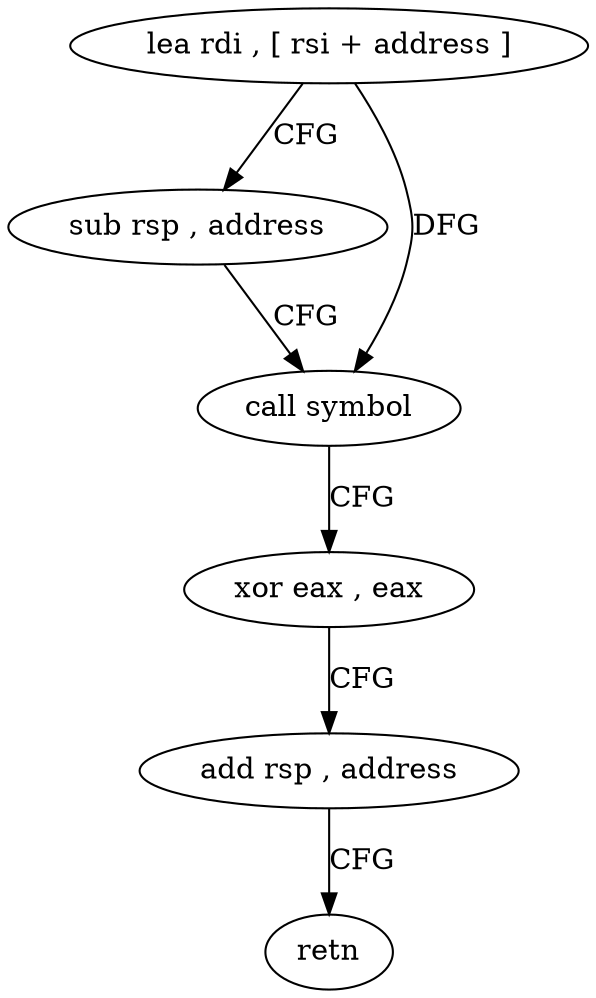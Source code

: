 digraph "func" {
"4325568" [label = "lea rdi , [ rsi + address ]" ]
"4325572" [label = "sub rsp , address" ]
"4325576" [label = "call symbol" ]
"4325581" [label = "xor eax , eax" ]
"4325583" [label = "add rsp , address" ]
"4325587" [label = "retn" ]
"4325568" -> "4325572" [ label = "CFG" ]
"4325568" -> "4325576" [ label = "DFG" ]
"4325572" -> "4325576" [ label = "CFG" ]
"4325576" -> "4325581" [ label = "CFG" ]
"4325581" -> "4325583" [ label = "CFG" ]
"4325583" -> "4325587" [ label = "CFG" ]
}
